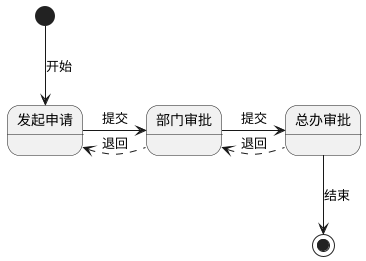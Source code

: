 @startuml
[*] --> 发起申请 :开始
发起申请 -right-> 部门审批 :提交
部门审批 -right-> 总办审批 :提交
部门审批 -left[dashed]-> 发起申请 :退回
总办审批 -left[dashed]-> 部门审批 :退回

总办审批 -down-> [*] :结束
@enduml

